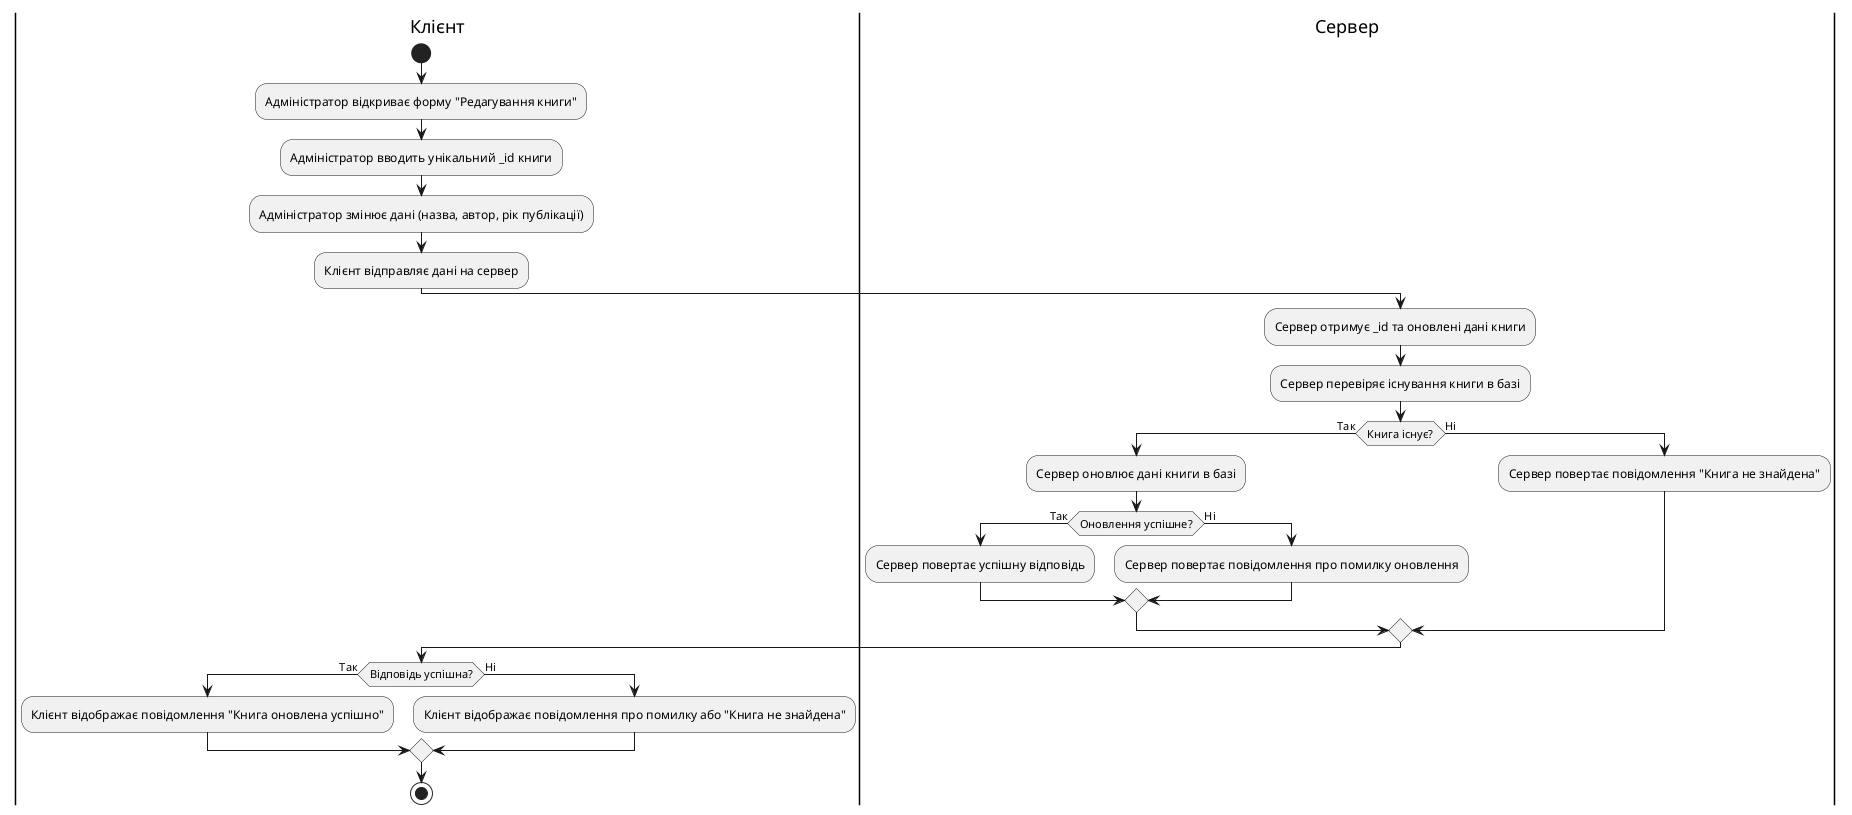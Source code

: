 @startuml
|Клієнт|
start
:Адміністратор відкриває форму "Редагування книги";
:Адміністратор вводить унікальний _id книги;
:Адміністратор змінює дані (назва, автор, рік публікації);
:Клієнт відправляє дані на сервер;

|Сервер|
:Сервер отримує _id та оновлені дані книги;
:Сервер перевіряє існування книги в базі;

if (Книга існує?) then (Так)
  :Сервер оновлює дані книги в базі;

  if (Оновлення успішне?) then (Так)
    :Сервер повертає успішну відповідь;
  else (Ні)
    :Сервер повертає повідомлення про помилку оновлення;
  endif
else (Ні)
  :Сервер повертає повідомлення "Книга не знайдена";
endif

|Клієнт|
if (Відповідь успішна?) then (Так)
  :Клієнт відображає повідомлення "Книга оновлена успішно";
else (Ні)
  :Клієнт відображає повідомлення про помилку або "Книга не знайдена";
endif
stop
@enduml
